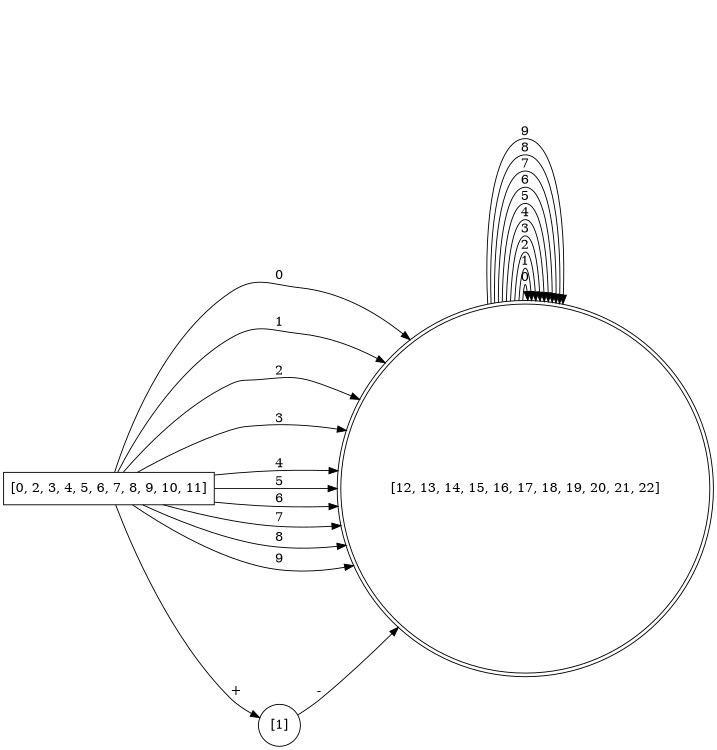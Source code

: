 digraph finite_state_machine {
	rankdir=LR size="8,5"
	node [shape=rectangular]
	"[0, 2, 3, 4, 5, 6, 7, 8, 9, 10, 11]"
	node [shape=doublecircle]
	"[12, 13, 14, 15, 16, 17, 18, 19, 20, 21, 22]"
	node [shape=circle]
	"[0, 2, 3, 4, 5, 6, 7, 8, 9, 10, 11]" -> "[1]" [label="+"]
	"[0, 2, 3, 4, 5, 6, 7, 8, 9, 10, 11]" -> "[12, 13, 14, 15, 16, 17, 18, 19, 20, 21, 22]" [label=0]
	"[0, 2, 3, 4, 5, 6, 7, 8, 9, 10, 11]" -> "[12, 13, 14, 15, 16, 17, 18, 19, 20, 21, 22]" [label=1]
	"[0, 2, 3, 4, 5, 6, 7, 8, 9, 10, 11]" -> "[12, 13, 14, 15, 16, 17, 18, 19, 20, 21, 22]" [label=2]
	"[0, 2, 3, 4, 5, 6, 7, 8, 9, 10, 11]" -> "[12, 13, 14, 15, 16, 17, 18, 19, 20, 21, 22]" [label=3]
	"[0, 2, 3, 4, 5, 6, 7, 8, 9, 10, 11]" -> "[12, 13, 14, 15, 16, 17, 18, 19, 20, 21, 22]" [label=4]
	"[0, 2, 3, 4, 5, 6, 7, 8, 9, 10, 11]" -> "[12, 13, 14, 15, 16, 17, 18, 19, 20, 21, 22]" [label=5]
	"[0, 2, 3, 4, 5, 6, 7, 8, 9, 10, 11]" -> "[12, 13, 14, 15, 16, 17, 18, 19, 20, 21, 22]" [label=6]
	"[0, 2, 3, 4, 5, 6, 7, 8, 9, 10, 11]" -> "[12, 13, 14, 15, 16, 17, 18, 19, 20, 21, 22]" [label=7]
	"[0, 2, 3, 4, 5, 6, 7, 8, 9, 10, 11]" -> "[12, 13, 14, 15, 16, 17, 18, 19, 20, 21, 22]" [label=8]
	"[0, 2, 3, 4, 5, 6, 7, 8, 9, 10, 11]" -> "[12, 13, 14, 15, 16, 17, 18, 19, 20, 21, 22]" [label=9]
	"[1]" -> "[12, 13, 14, 15, 16, 17, 18, 19, 20, 21, 22]" [label="-"]
	"[12, 13, 14, 15, 16, 17, 18, 19, 20, 21, 22]" -> "[12, 13, 14, 15, 16, 17, 18, 19, 20, 21, 22]" [label=0]
	"[12, 13, 14, 15, 16, 17, 18, 19, 20, 21, 22]" -> "[12, 13, 14, 15, 16, 17, 18, 19, 20, 21, 22]" [label=1]
	"[12, 13, 14, 15, 16, 17, 18, 19, 20, 21, 22]" -> "[12, 13, 14, 15, 16, 17, 18, 19, 20, 21, 22]" [label=2]
	"[12, 13, 14, 15, 16, 17, 18, 19, 20, 21, 22]" -> "[12, 13, 14, 15, 16, 17, 18, 19, 20, 21, 22]" [label=3]
	"[12, 13, 14, 15, 16, 17, 18, 19, 20, 21, 22]" -> "[12, 13, 14, 15, 16, 17, 18, 19, 20, 21, 22]" [label=4]
	"[12, 13, 14, 15, 16, 17, 18, 19, 20, 21, 22]" -> "[12, 13, 14, 15, 16, 17, 18, 19, 20, 21, 22]" [label=5]
	"[12, 13, 14, 15, 16, 17, 18, 19, 20, 21, 22]" -> "[12, 13, 14, 15, 16, 17, 18, 19, 20, 21, 22]" [label=6]
	"[12, 13, 14, 15, 16, 17, 18, 19, 20, 21, 22]" -> "[12, 13, 14, 15, 16, 17, 18, 19, 20, 21, 22]" [label=7]
	"[12, 13, 14, 15, 16, 17, 18, 19, 20, 21, 22]" -> "[12, 13, 14, 15, 16, 17, 18, 19, 20, 21, 22]" [label=8]
	"[12, 13, 14, 15, 16, 17, 18, 19, 20, 21, 22]" -> "[12, 13, 14, 15, 16, 17, 18, 19, 20, 21, 22]" [label=9]
}
